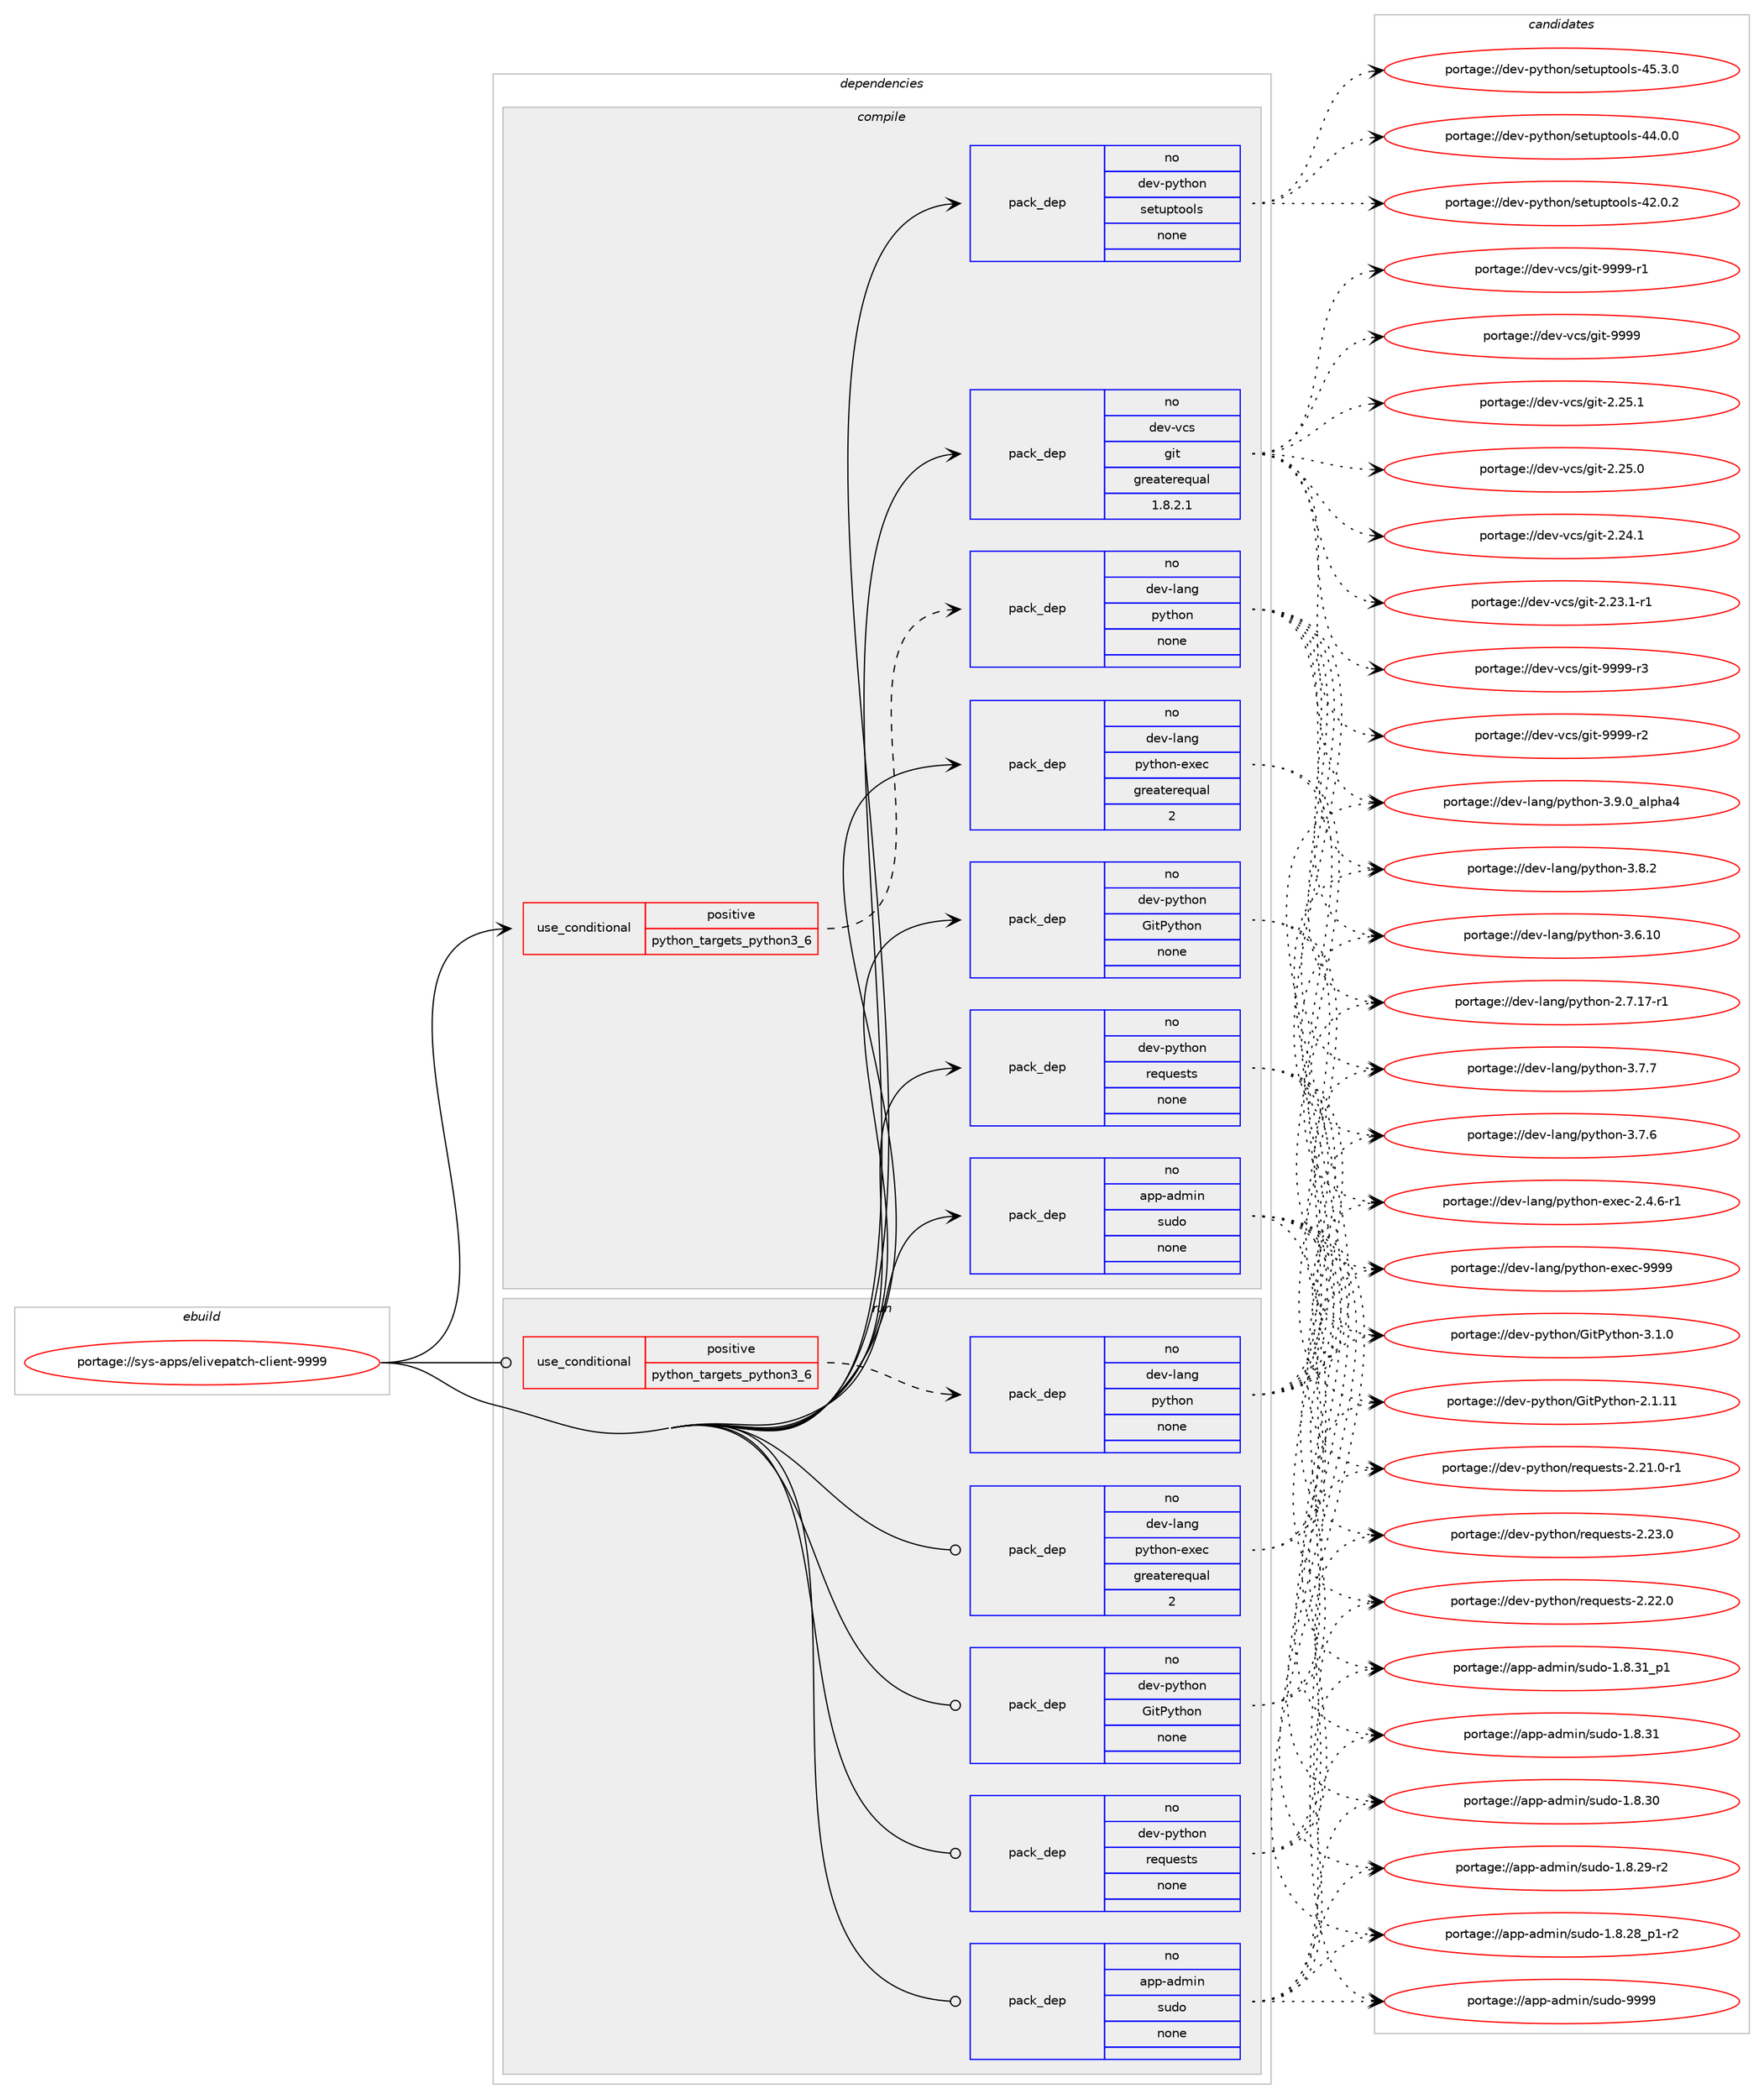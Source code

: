 digraph prolog {

# *************
# Graph options
# *************

newrank=true;
concentrate=true;
compound=true;
graph [rankdir=LR,fontname=Helvetica,fontsize=10,ranksep=1.5];#, ranksep=2.5, nodesep=0.2];
edge  [arrowhead=vee];
node  [fontname=Helvetica,fontsize=10];

# **********
# The ebuild
# **********

subgraph cluster_leftcol {
color=gray;
rank=same;
label=<<i>ebuild</i>>;
id [label="portage://sys-apps/elivepatch-client-9999", color=red, width=4, href="../sys-apps/elivepatch-client-9999.svg"];
}

# ****************
# The dependencies
# ****************

subgraph cluster_midcol {
color=gray;
label=<<i>dependencies</i>>;
subgraph cluster_compile {
fillcolor="#eeeeee";
style=filled;
label=<<i>compile</i>>;
subgraph cond3653 {
dependency20095 [label=<<TABLE BORDER="0" CELLBORDER="1" CELLSPACING="0" CELLPADDING="4"><TR><TD ROWSPAN="3" CELLPADDING="10">use_conditional</TD></TR><TR><TD>positive</TD></TR><TR><TD>python_targets_python3_6</TD></TR></TABLE>>, shape=none, color=red];
subgraph pack15930 {
dependency20096 [label=<<TABLE BORDER="0" CELLBORDER="1" CELLSPACING="0" CELLPADDING="4" WIDTH="220"><TR><TD ROWSPAN="6" CELLPADDING="30">pack_dep</TD></TR><TR><TD WIDTH="110">no</TD></TR><TR><TD>dev-lang</TD></TR><TR><TD>python</TD></TR><TR><TD>none</TD></TR><TR><TD></TD></TR></TABLE>>, shape=none, color=blue];
}
dependency20095:e -> dependency20096:w [weight=20,style="dashed",arrowhead="vee"];
}
id:e -> dependency20095:w [weight=20,style="solid",arrowhead="vee"];
subgraph pack15931 {
dependency20097 [label=<<TABLE BORDER="0" CELLBORDER="1" CELLSPACING="0" CELLPADDING="4" WIDTH="220"><TR><TD ROWSPAN="6" CELLPADDING="30">pack_dep</TD></TR><TR><TD WIDTH="110">no</TD></TR><TR><TD>app-admin</TD></TR><TR><TD>sudo</TD></TR><TR><TD>none</TD></TR><TR><TD></TD></TR></TABLE>>, shape=none, color=blue];
}
id:e -> dependency20097:w [weight=20,style="solid",arrowhead="vee"];
subgraph pack15932 {
dependency20098 [label=<<TABLE BORDER="0" CELLBORDER="1" CELLSPACING="0" CELLPADDING="4" WIDTH="220"><TR><TD ROWSPAN="6" CELLPADDING="30">pack_dep</TD></TR><TR><TD WIDTH="110">no</TD></TR><TR><TD>dev-lang</TD></TR><TR><TD>python-exec</TD></TR><TR><TD>greaterequal</TD></TR><TR><TD>2</TD></TR></TABLE>>, shape=none, color=blue];
}
id:e -> dependency20098:w [weight=20,style="solid",arrowhead="vee"];
subgraph pack15933 {
dependency20099 [label=<<TABLE BORDER="0" CELLBORDER="1" CELLSPACING="0" CELLPADDING="4" WIDTH="220"><TR><TD ROWSPAN="6" CELLPADDING="30">pack_dep</TD></TR><TR><TD WIDTH="110">no</TD></TR><TR><TD>dev-python</TD></TR><TR><TD>GitPython</TD></TR><TR><TD>none</TD></TR><TR><TD></TD></TR></TABLE>>, shape=none, color=blue];
}
id:e -> dependency20099:w [weight=20,style="solid",arrowhead="vee"];
subgraph pack15934 {
dependency20100 [label=<<TABLE BORDER="0" CELLBORDER="1" CELLSPACING="0" CELLPADDING="4" WIDTH="220"><TR><TD ROWSPAN="6" CELLPADDING="30">pack_dep</TD></TR><TR><TD WIDTH="110">no</TD></TR><TR><TD>dev-python</TD></TR><TR><TD>requests</TD></TR><TR><TD>none</TD></TR><TR><TD></TD></TR></TABLE>>, shape=none, color=blue];
}
id:e -> dependency20100:w [weight=20,style="solid",arrowhead="vee"];
subgraph pack15935 {
dependency20101 [label=<<TABLE BORDER="0" CELLBORDER="1" CELLSPACING="0" CELLPADDING="4" WIDTH="220"><TR><TD ROWSPAN="6" CELLPADDING="30">pack_dep</TD></TR><TR><TD WIDTH="110">no</TD></TR><TR><TD>dev-python</TD></TR><TR><TD>setuptools</TD></TR><TR><TD>none</TD></TR><TR><TD></TD></TR></TABLE>>, shape=none, color=blue];
}
id:e -> dependency20101:w [weight=20,style="solid",arrowhead="vee"];
subgraph pack15936 {
dependency20102 [label=<<TABLE BORDER="0" CELLBORDER="1" CELLSPACING="0" CELLPADDING="4" WIDTH="220"><TR><TD ROWSPAN="6" CELLPADDING="30">pack_dep</TD></TR><TR><TD WIDTH="110">no</TD></TR><TR><TD>dev-vcs</TD></TR><TR><TD>git</TD></TR><TR><TD>greaterequal</TD></TR><TR><TD>1.8.2.1</TD></TR></TABLE>>, shape=none, color=blue];
}
id:e -> dependency20102:w [weight=20,style="solid",arrowhead="vee"];
}
subgraph cluster_compileandrun {
fillcolor="#eeeeee";
style=filled;
label=<<i>compile and run</i>>;
}
subgraph cluster_run {
fillcolor="#eeeeee";
style=filled;
label=<<i>run</i>>;
subgraph cond3654 {
dependency20103 [label=<<TABLE BORDER="0" CELLBORDER="1" CELLSPACING="0" CELLPADDING="4"><TR><TD ROWSPAN="3" CELLPADDING="10">use_conditional</TD></TR><TR><TD>positive</TD></TR><TR><TD>python_targets_python3_6</TD></TR></TABLE>>, shape=none, color=red];
subgraph pack15937 {
dependency20104 [label=<<TABLE BORDER="0" CELLBORDER="1" CELLSPACING="0" CELLPADDING="4" WIDTH="220"><TR><TD ROWSPAN="6" CELLPADDING="30">pack_dep</TD></TR><TR><TD WIDTH="110">no</TD></TR><TR><TD>dev-lang</TD></TR><TR><TD>python</TD></TR><TR><TD>none</TD></TR><TR><TD></TD></TR></TABLE>>, shape=none, color=blue];
}
dependency20103:e -> dependency20104:w [weight=20,style="dashed",arrowhead="vee"];
}
id:e -> dependency20103:w [weight=20,style="solid",arrowhead="odot"];
subgraph pack15938 {
dependency20105 [label=<<TABLE BORDER="0" CELLBORDER="1" CELLSPACING="0" CELLPADDING="4" WIDTH="220"><TR><TD ROWSPAN="6" CELLPADDING="30">pack_dep</TD></TR><TR><TD WIDTH="110">no</TD></TR><TR><TD>app-admin</TD></TR><TR><TD>sudo</TD></TR><TR><TD>none</TD></TR><TR><TD></TD></TR></TABLE>>, shape=none, color=blue];
}
id:e -> dependency20105:w [weight=20,style="solid",arrowhead="odot"];
subgraph pack15939 {
dependency20106 [label=<<TABLE BORDER="0" CELLBORDER="1" CELLSPACING="0" CELLPADDING="4" WIDTH="220"><TR><TD ROWSPAN="6" CELLPADDING="30">pack_dep</TD></TR><TR><TD WIDTH="110">no</TD></TR><TR><TD>dev-lang</TD></TR><TR><TD>python-exec</TD></TR><TR><TD>greaterequal</TD></TR><TR><TD>2</TD></TR></TABLE>>, shape=none, color=blue];
}
id:e -> dependency20106:w [weight=20,style="solid",arrowhead="odot"];
subgraph pack15940 {
dependency20107 [label=<<TABLE BORDER="0" CELLBORDER="1" CELLSPACING="0" CELLPADDING="4" WIDTH="220"><TR><TD ROWSPAN="6" CELLPADDING="30">pack_dep</TD></TR><TR><TD WIDTH="110">no</TD></TR><TR><TD>dev-python</TD></TR><TR><TD>GitPython</TD></TR><TR><TD>none</TD></TR><TR><TD></TD></TR></TABLE>>, shape=none, color=blue];
}
id:e -> dependency20107:w [weight=20,style="solid",arrowhead="odot"];
subgraph pack15941 {
dependency20108 [label=<<TABLE BORDER="0" CELLBORDER="1" CELLSPACING="0" CELLPADDING="4" WIDTH="220"><TR><TD ROWSPAN="6" CELLPADDING="30">pack_dep</TD></TR><TR><TD WIDTH="110">no</TD></TR><TR><TD>dev-python</TD></TR><TR><TD>requests</TD></TR><TR><TD>none</TD></TR><TR><TD></TD></TR></TABLE>>, shape=none, color=blue];
}
id:e -> dependency20108:w [weight=20,style="solid",arrowhead="odot"];
}
}

# **************
# The candidates
# **************

subgraph cluster_choices {
rank=same;
color=gray;
label=<<i>candidates</i>>;

subgraph choice15930 {
color=black;
nodesep=1;
choice10010111845108971101034711212111610411111045514657464895971081121049752 [label="portage://dev-lang/python-3.9.0_alpha4", color=red, width=4,href="../dev-lang/python-3.9.0_alpha4.svg"];
choice100101118451089711010347112121116104111110455146564650 [label="portage://dev-lang/python-3.8.2", color=red, width=4,href="../dev-lang/python-3.8.2.svg"];
choice100101118451089711010347112121116104111110455146554655 [label="portage://dev-lang/python-3.7.7", color=red, width=4,href="../dev-lang/python-3.7.7.svg"];
choice100101118451089711010347112121116104111110455146554654 [label="portage://dev-lang/python-3.7.6", color=red, width=4,href="../dev-lang/python-3.7.6.svg"];
choice10010111845108971101034711212111610411111045514654464948 [label="portage://dev-lang/python-3.6.10", color=red, width=4,href="../dev-lang/python-3.6.10.svg"];
choice100101118451089711010347112121116104111110455046554649554511449 [label="portage://dev-lang/python-2.7.17-r1", color=red, width=4,href="../dev-lang/python-2.7.17-r1.svg"];
dependency20096:e -> choice10010111845108971101034711212111610411111045514657464895971081121049752:w [style=dotted,weight="100"];
dependency20096:e -> choice100101118451089711010347112121116104111110455146564650:w [style=dotted,weight="100"];
dependency20096:e -> choice100101118451089711010347112121116104111110455146554655:w [style=dotted,weight="100"];
dependency20096:e -> choice100101118451089711010347112121116104111110455146554654:w [style=dotted,weight="100"];
dependency20096:e -> choice10010111845108971101034711212111610411111045514654464948:w [style=dotted,weight="100"];
dependency20096:e -> choice100101118451089711010347112121116104111110455046554649554511449:w [style=dotted,weight="100"];
}
subgraph choice15931 {
color=black;
nodesep=1;
choice971121124597100109105110471151171001114557575757 [label="portage://app-admin/sudo-9999", color=red, width=4,href="../app-admin/sudo-9999.svg"];
choice97112112459710010910511047115117100111454946564651499511249 [label="portage://app-admin/sudo-1.8.31_p1", color=red, width=4,href="../app-admin/sudo-1.8.31_p1.svg"];
choice9711211245971001091051104711511710011145494656465149 [label="portage://app-admin/sudo-1.8.31", color=red, width=4,href="../app-admin/sudo-1.8.31.svg"];
choice9711211245971001091051104711511710011145494656465148 [label="portage://app-admin/sudo-1.8.30", color=red, width=4,href="../app-admin/sudo-1.8.30.svg"];
choice97112112459710010910511047115117100111454946564650574511450 [label="portage://app-admin/sudo-1.8.29-r2", color=red, width=4,href="../app-admin/sudo-1.8.29-r2.svg"];
choice971121124597100109105110471151171001114549465646505695112494511450 [label="portage://app-admin/sudo-1.8.28_p1-r2", color=red, width=4,href="../app-admin/sudo-1.8.28_p1-r2.svg"];
dependency20097:e -> choice971121124597100109105110471151171001114557575757:w [style=dotted,weight="100"];
dependency20097:e -> choice97112112459710010910511047115117100111454946564651499511249:w [style=dotted,weight="100"];
dependency20097:e -> choice9711211245971001091051104711511710011145494656465149:w [style=dotted,weight="100"];
dependency20097:e -> choice9711211245971001091051104711511710011145494656465148:w [style=dotted,weight="100"];
dependency20097:e -> choice97112112459710010910511047115117100111454946564650574511450:w [style=dotted,weight="100"];
dependency20097:e -> choice971121124597100109105110471151171001114549465646505695112494511450:w [style=dotted,weight="100"];
}
subgraph choice15932 {
color=black;
nodesep=1;
choice10010111845108971101034711212111610411111045101120101994557575757 [label="portage://dev-lang/python-exec-9999", color=red, width=4,href="../dev-lang/python-exec-9999.svg"];
choice10010111845108971101034711212111610411111045101120101994550465246544511449 [label="portage://dev-lang/python-exec-2.4.6-r1", color=red, width=4,href="../dev-lang/python-exec-2.4.6-r1.svg"];
dependency20098:e -> choice10010111845108971101034711212111610411111045101120101994557575757:w [style=dotted,weight="100"];
dependency20098:e -> choice10010111845108971101034711212111610411111045101120101994550465246544511449:w [style=dotted,weight="100"];
}
subgraph choice15933 {
color=black;
nodesep=1;
choice10010111845112121116104111110477110511680121116104111110455146494648 [label="portage://dev-python/GitPython-3.1.0", color=red, width=4,href="../dev-python/GitPython-3.1.0.svg"];
choice1001011184511212111610411111047711051168012111610411111045504649464949 [label="portage://dev-python/GitPython-2.1.11", color=red, width=4,href="../dev-python/GitPython-2.1.11.svg"];
dependency20099:e -> choice10010111845112121116104111110477110511680121116104111110455146494648:w [style=dotted,weight="100"];
dependency20099:e -> choice1001011184511212111610411111047711051168012111610411111045504649464949:w [style=dotted,weight="100"];
}
subgraph choice15934 {
color=black;
nodesep=1;
choice100101118451121211161041111104711410111311710111511611545504650514648 [label="portage://dev-python/requests-2.23.0", color=red, width=4,href="../dev-python/requests-2.23.0.svg"];
choice100101118451121211161041111104711410111311710111511611545504650504648 [label="portage://dev-python/requests-2.22.0", color=red, width=4,href="../dev-python/requests-2.22.0.svg"];
choice1001011184511212111610411111047114101113117101115116115455046504946484511449 [label="portage://dev-python/requests-2.21.0-r1", color=red, width=4,href="../dev-python/requests-2.21.0-r1.svg"];
dependency20100:e -> choice100101118451121211161041111104711410111311710111511611545504650514648:w [style=dotted,weight="100"];
dependency20100:e -> choice100101118451121211161041111104711410111311710111511611545504650504648:w [style=dotted,weight="100"];
dependency20100:e -> choice1001011184511212111610411111047114101113117101115116115455046504946484511449:w [style=dotted,weight="100"];
}
subgraph choice15935 {
color=black;
nodesep=1;
choice100101118451121211161041111104711510111611711211611111110811545525346514648 [label="portage://dev-python/setuptools-45.3.0", color=red, width=4,href="../dev-python/setuptools-45.3.0.svg"];
choice100101118451121211161041111104711510111611711211611111110811545525246484648 [label="portage://dev-python/setuptools-44.0.0", color=red, width=4,href="../dev-python/setuptools-44.0.0.svg"];
choice100101118451121211161041111104711510111611711211611111110811545525046484650 [label="portage://dev-python/setuptools-42.0.2", color=red, width=4,href="../dev-python/setuptools-42.0.2.svg"];
dependency20101:e -> choice100101118451121211161041111104711510111611711211611111110811545525346514648:w [style=dotted,weight="100"];
dependency20101:e -> choice100101118451121211161041111104711510111611711211611111110811545525246484648:w [style=dotted,weight="100"];
dependency20101:e -> choice100101118451121211161041111104711510111611711211611111110811545525046484650:w [style=dotted,weight="100"];
}
subgraph choice15936 {
color=black;
nodesep=1;
choice10010111845118991154710310511645575757574511451 [label="portage://dev-vcs/git-9999-r3", color=red, width=4,href="../dev-vcs/git-9999-r3.svg"];
choice10010111845118991154710310511645575757574511450 [label="portage://dev-vcs/git-9999-r2", color=red, width=4,href="../dev-vcs/git-9999-r2.svg"];
choice10010111845118991154710310511645575757574511449 [label="portage://dev-vcs/git-9999-r1", color=red, width=4,href="../dev-vcs/git-9999-r1.svg"];
choice1001011184511899115471031051164557575757 [label="portage://dev-vcs/git-9999", color=red, width=4,href="../dev-vcs/git-9999.svg"];
choice10010111845118991154710310511645504650534649 [label="portage://dev-vcs/git-2.25.1", color=red, width=4,href="../dev-vcs/git-2.25.1.svg"];
choice10010111845118991154710310511645504650534648 [label="portage://dev-vcs/git-2.25.0", color=red, width=4,href="../dev-vcs/git-2.25.0.svg"];
choice10010111845118991154710310511645504650524649 [label="portage://dev-vcs/git-2.24.1", color=red, width=4,href="../dev-vcs/git-2.24.1.svg"];
choice100101118451189911547103105116455046505146494511449 [label="portage://dev-vcs/git-2.23.1-r1", color=red, width=4,href="../dev-vcs/git-2.23.1-r1.svg"];
dependency20102:e -> choice10010111845118991154710310511645575757574511451:w [style=dotted,weight="100"];
dependency20102:e -> choice10010111845118991154710310511645575757574511450:w [style=dotted,weight="100"];
dependency20102:e -> choice10010111845118991154710310511645575757574511449:w [style=dotted,weight="100"];
dependency20102:e -> choice1001011184511899115471031051164557575757:w [style=dotted,weight="100"];
dependency20102:e -> choice10010111845118991154710310511645504650534649:w [style=dotted,weight="100"];
dependency20102:e -> choice10010111845118991154710310511645504650534648:w [style=dotted,weight="100"];
dependency20102:e -> choice10010111845118991154710310511645504650524649:w [style=dotted,weight="100"];
dependency20102:e -> choice100101118451189911547103105116455046505146494511449:w [style=dotted,weight="100"];
}
subgraph choice15937 {
color=black;
nodesep=1;
choice10010111845108971101034711212111610411111045514657464895971081121049752 [label="portage://dev-lang/python-3.9.0_alpha4", color=red, width=4,href="../dev-lang/python-3.9.0_alpha4.svg"];
choice100101118451089711010347112121116104111110455146564650 [label="portage://dev-lang/python-3.8.2", color=red, width=4,href="../dev-lang/python-3.8.2.svg"];
choice100101118451089711010347112121116104111110455146554655 [label="portage://dev-lang/python-3.7.7", color=red, width=4,href="../dev-lang/python-3.7.7.svg"];
choice100101118451089711010347112121116104111110455146554654 [label="portage://dev-lang/python-3.7.6", color=red, width=4,href="../dev-lang/python-3.7.6.svg"];
choice10010111845108971101034711212111610411111045514654464948 [label="portage://dev-lang/python-3.6.10", color=red, width=4,href="../dev-lang/python-3.6.10.svg"];
choice100101118451089711010347112121116104111110455046554649554511449 [label="portage://dev-lang/python-2.7.17-r1", color=red, width=4,href="../dev-lang/python-2.7.17-r1.svg"];
dependency20104:e -> choice10010111845108971101034711212111610411111045514657464895971081121049752:w [style=dotted,weight="100"];
dependency20104:e -> choice100101118451089711010347112121116104111110455146564650:w [style=dotted,weight="100"];
dependency20104:e -> choice100101118451089711010347112121116104111110455146554655:w [style=dotted,weight="100"];
dependency20104:e -> choice100101118451089711010347112121116104111110455146554654:w [style=dotted,weight="100"];
dependency20104:e -> choice10010111845108971101034711212111610411111045514654464948:w [style=dotted,weight="100"];
dependency20104:e -> choice100101118451089711010347112121116104111110455046554649554511449:w [style=dotted,weight="100"];
}
subgraph choice15938 {
color=black;
nodesep=1;
choice971121124597100109105110471151171001114557575757 [label="portage://app-admin/sudo-9999", color=red, width=4,href="../app-admin/sudo-9999.svg"];
choice97112112459710010910511047115117100111454946564651499511249 [label="portage://app-admin/sudo-1.8.31_p1", color=red, width=4,href="../app-admin/sudo-1.8.31_p1.svg"];
choice9711211245971001091051104711511710011145494656465149 [label="portage://app-admin/sudo-1.8.31", color=red, width=4,href="../app-admin/sudo-1.8.31.svg"];
choice9711211245971001091051104711511710011145494656465148 [label="portage://app-admin/sudo-1.8.30", color=red, width=4,href="../app-admin/sudo-1.8.30.svg"];
choice97112112459710010910511047115117100111454946564650574511450 [label="portage://app-admin/sudo-1.8.29-r2", color=red, width=4,href="../app-admin/sudo-1.8.29-r2.svg"];
choice971121124597100109105110471151171001114549465646505695112494511450 [label="portage://app-admin/sudo-1.8.28_p1-r2", color=red, width=4,href="../app-admin/sudo-1.8.28_p1-r2.svg"];
dependency20105:e -> choice971121124597100109105110471151171001114557575757:w [style=dotted,weight="100"];
dependency20105:e -> choice97112112459710010910511047115117100111454946564651499511249:w [style=dotted,weight="100"];
dependency20105:e -> choice9711211245971001091051104711511710011145494656465149:w [style=dotted,weight="100"];
dependency20105:e -> choice9711211245971001091051104711511710011145494656465148:w [style=dotted,weight="100"];
dependency20105:e -> choice97112112459710010910511047115117100111454946564650574511450:w [style=dotted,weight="100"];
dependency20105:e -> choice971121124597100109105110471151171001114549465646505695112494511450:w [style=dotted,weight="100"];
}
subgraph choice15939 {
color=black;
nodesep=1;
choice10010111845108971101034711212111610411111045101120101994557575757 [label="portage://dev-lang/python-exec-9999", color=red, width=4,href="../dev-lang/python-exec-9999.svg"];
choice10010111845108971101034711212111610411111045101120101994550465246544511449 [label="portage://dev-lang/python-exec-2.4.6-r1", color=red, width=4,href="../dev-lang/python-exec-2.4.6-r1.svg"];
dependency20106:e -> choice10010111845108971101034711212111610411111045101120101994557575757:w [style=dotted,weight="100"];
dependency20106:e -> choice10010111845108971101034711212111610411111045101120101994550465246544511449:w [style=dotted,weight="100"];
}
subgraph choice15940 {
color=black;
nodesep=1;
choice10010111845112121116104111110477110511680121116104111110455146494648 [label="portage://dev-python/GitPython-3.1.0", color=red, width=4,href="../dev-python/GitPython-3.1.0.svg"];
choice1001011184511212111610411111047711051168012111610411111045504649464949 [label="portage://dev-python/GitPython-2.1.11", color=red, width=4,href="../dev-python/GitPython-2.1.11.svg"];
dependency20107:e -> choice10010111845112121116104111110477110511680121116104111110455146494648:w [style=dotted,weight="100"];
dependency20107:e -> choice1001011184511212111610411111047711051168012111610411111045504649464949:w [style=dotted,weight="100"];
}
subgraph choice15941 {
color=black;
nodesep=1;
choice100101118451121211161041111104711410111311710111511611545504650514648 [label="portage://dev-python/requests-2.23.0", color=red, width=4,href="../dev-python/requests-2.23.0.svg"];
choice100101118451121211161041111104711410111311710111511611545504650504648 [label="portage://dev-python/requests-2.22.0", color=red, width=4,href="../dev-python/requests-2.22.0.svg"];
choice1001011184511212111610411111047114101113117101115116115455046504946484511449 [label="portage://dev-python/requests-2.21.0-r1", color=red, width=4,href="../dev-python/requests-2.21.0-r1.svg"];
dependency20108:e -> choice100101118451121211161041111104711410111311710111511611545504650514648:w [style=dotted,weight="100"];
dependency20108:e -> choice100101118451121211161041111104711410111311710111511611545504650504648:w [style=dotted,weight="100"];
dependency20108:e -> choice1001011184511212111610411111047114101113117101115116115455046504946484511449:w [style=dotted,weight="100"];
}
}

}
